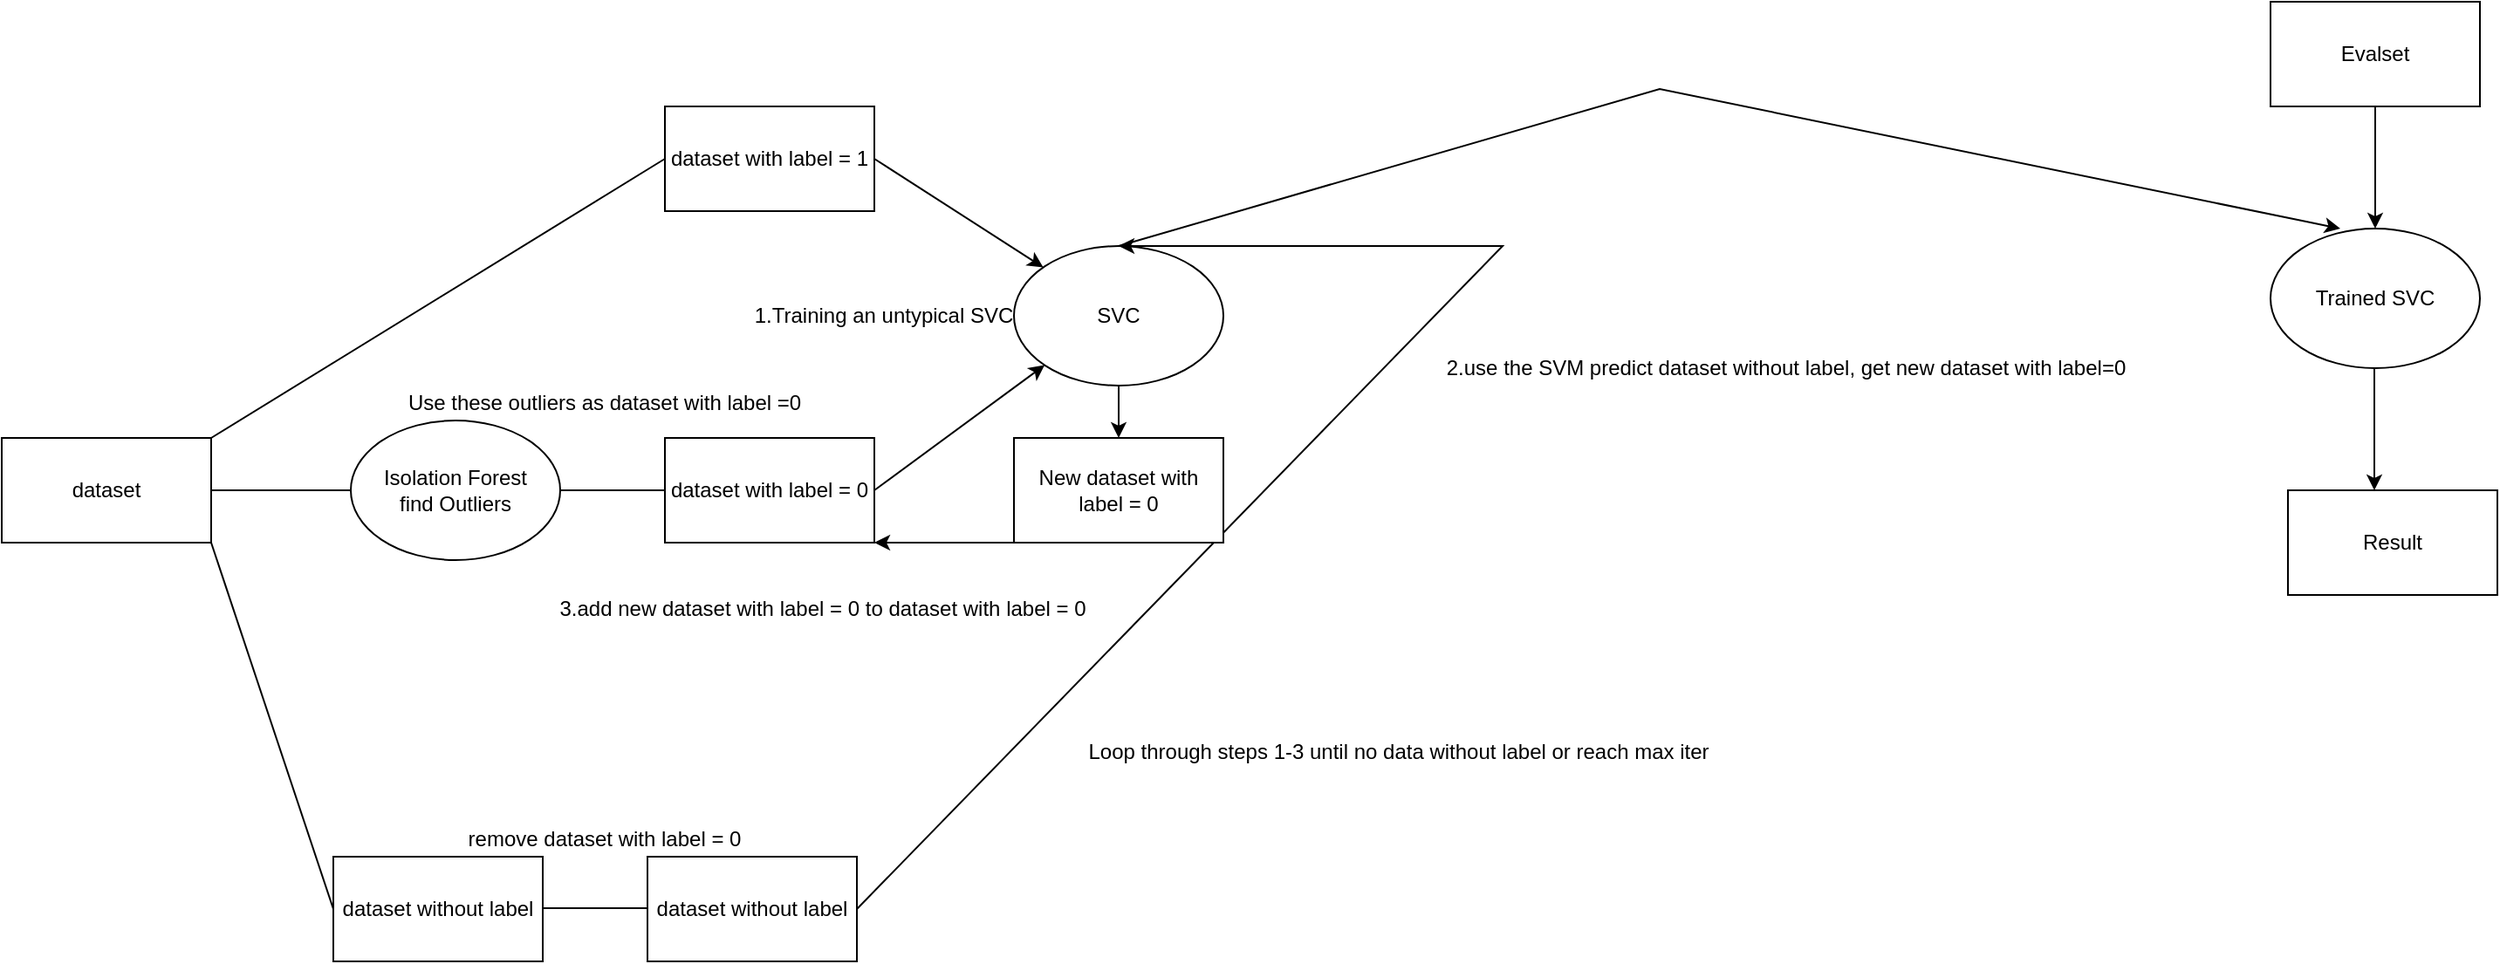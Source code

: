 <mxfile version="16.5.1" type="device"><diagram id="Hm0bR84pWaUEmmRSJpIR" name="第 1 页"><mxGraphModel dx="2076" dy="2489" grid="1" gridSize="10" guides="1" tooltips="1" connect="1" arrows="1" fold="1" page="1" pageScale="1" pageWidth="827" pageHeight="1169" math="0" shadow="0"><root><mxCell id="0"/><mxCell id="1" parent="0"/><mxCell id="ODg5dNVuLWD7gWmJTyiL-1" value="dataset" style="rounded=0;whiteSpace=wrap;html=1;" vertex="1" parent="1"><mxGeometry x="10" y="210" width="120" height="60" as="geometry"/></mxCell><mxCell id="ODg5dNVuLWD7gWmJTyiL-2" value="" style="endArrow=none;html=1;rounded=0;entryX=0;entryY=0.5;entryDx=0;entryDy=0;" edge="1" parent="1" target="ODg5dNVuLWD7gWmJTyiL-4"><mxGeometry width="50" height="50" relative="1" as="geometry"><mxPoint x="130" y="210" as="sourcePoint"/><mxPoint x="180" y="160" as="targetPoint"/></mxGeometry></mxCell><mxCell id="ODg5dNVuLWD7gWmJTyiL-3" value="" style="endArrow=none;html=1;rounded=0;exitX=1;exitY=1;exitDx=0;exitDy=0;entryX=0;entryY=0.5;entryDx=0;entryDy=0;" edge="1" parent="1" source="ODg5dNVuLWD7gWmJTyiL-1" target="ODg5dNVuLWD7gWmJTyiL-5"><mxGeometry width="50" height="50" relative="1" as="geometry"><mxPoint x="140" y="220" as="sourcePoint"/><mxPoint x="230" y="380" as="targetPoint"/></mxGeometry></mxCell><mxCell id="ODg5dNVuLWD7gWmJTyiL-4" value="dataset with label = 1" style="rounded=0;whiteSpace=wrap;html=1;" vertex="1" parent="1"><mxGeometry x="390" y="20" width="120" height="60" as="geometry"/></mxCell><mxCell id="ODg5dNVuLWD7gWmJTyiL-5" value="dataset without label" style="rounded=0;whiteSpace=wrap;html=1;" vertex="1" parent="1"><mxGeometry x="200" y="450" width="120" height="60" as="geometry"/></mxCell><mxCell id="ODg5dNVuLWD7gWmJTyiL-6" value="" style="endArrow=none;html=1;rounded=0;exitX=1;exitY=0.5;exitDx=0;exitDy=0;" edge="1" parent="1" source="ODg5dNVuLWD7gWmJTyiL-1" target="ODg5dNVuLWD7gWmJTyiL-7"><mxGeometry width="50" height="50" relative="1" as="geometry"><mxPoint x="390" y="360" as="sourcePoint"/><mxPoint x="240" y="240" as="targetPoint"/></mxGeometry></mxCell><mxCell id="ODg5dNVuLWD7gWmJTyiL-7" value="Isolation Forest find&amp;nbsp;Outliers" style="ellipse;whiteSpace=wrap;html=1;" vertex="1" parent="1"><mxGeometry x="210" y="200" width="120" height="80" as="geometry"/></mxCell><mxCell id="ODg5dNVuLWD7gWmJTyiL-8" value="dataset with label = 0" style="rounded=0;whiteSpace=wrap;html=1;" vertex="1" parent="1"><mxGeometry x="390" y="210" width="120" height="60" as="geometry"/></mxCell><mxCell id="ODg5dNVuLWD7gWmJTyiL-9" value="" style="endArrow=none;html=1;rounded=0;exitX=1;exitY=0.5;exitDx=0;exitDy=0;entryX=0;entryY=0.5;entryDx=0;entryDy=0;" edge="1" parent="1" source="ODg5dNVuLWD7gWmJTyiL-7" target="ODg5dNVuLWD7gWmJTyiL-8"><mxGeometry width="50" height="50" relative="1" as="geometry"><mxPoint x="140" y="250" as="sourcePoint"/><mxPoint x="220" y="250" as="targetPoint"/></mxGeometry></mxCell><mxCell id="ODg5dNVuLWD7gWmJTyiL-10" value="Use these outliers as dataset with label =0" style="text;html=1;align=center;verticalAlign=middle;resizable=0;points=[];autosize=1;strokeColor=none;fillColor=none;" vertex="1" parent="1"><mxGeometry x="235" y="180" width="240" height="20" as="geometry"/></mxCell><mxCell id="ODg5dNVuLWD7gWmJTyiL-11" value="" style="endArrow=none;html=1;rounded=0;exitX=1;exitY=0.5;exitDx=0;exitDy=0;entryX=0;entryY=0.5;entryDx=0;entryDy=0;" edge="1" parent="1"><mxGeometry width="50" height="50" relative="1" as="geometry"><mxPoint x="320" y="479.5" as="sourcePoint"/><mxPoint x="380" y="479.5" as="targetPoint"/></mxGeometry></mxCell><mxCell id="ODg5dNVuLWD7gWmJTyiL-12" value="dataset without label" style="rounded=0;whiteSpace=wrap;html=1;" vertex="1" parent="1"><mxGeometry x="380" y="450" width="120" height="60" as="geometry"/></mxCell><mxCell id="ODg5dNVuLWD7gWmJTyiL-13" value="remove&amp;nbsp;&lt;span&gt;dataset with label = 0&lt;/span&gt;" style="text;html=1;align=center;verticalAlign=middle;resizable=0;points=[];autosize=1;strokeColor=none;fillColor=none;" vertex="1" parent="1"><mxGeometry x="270" y="430" width="170" height="20" as="geometry"/></mxCell><mxCell id="ODg5dNVuLWD7gWmJTyiL-16" value="SVC" style="ellipse;whiteSpace=wrap;html=1;" vertex="1" parent="1"><mxGeometry x="590" y="100" width="120" height="80" as="geometry"/></mxCell><mxCell id="ODg5dNVuLWD7gWmJTyiL-17" value="" style="endArrow=classic;html=1;rounded=0;exitX=1;exitY=0.5;exitDx=0;exitDy=0;entryX=0;entryY=1;entryDx=0;entryDy=0;" edge="1" parent="1" source="ODg5dNVuLWD7gWmJTyiL-8" target="ODg5dNVuLWD7gWmJTyiL-16"><mxGeometry width="50" height="50" relative="1" as="geometry"><mxPoint x="390" y="360" as="sourcePoint"/><mxPoint x="440" y="310" as="targetPoint"/></mxGeometry></mxCell><mxCell id="ODg5dNVuLWD7gWmJTyiL-18" value="" style="endArrow=classic;html=1;rounded=0;exitX=1;exitY=0.5;exitDx=0;exitDy=0;" edge="1" parent="1" source="ODg5dNVuLWD7gWmJTyiL-4" target="ODg5dNVuLWD7gWmJTyiL-16"><mxGeometry width="50" height="50" relative="1" as="geometry"><mxPoint x="520" y="250" as="sourcePoint"/><mxPoint x="617.574" y="178.284" as="targetPoint"/></mxGeometry></mxCell><mxCell id="ODg5dNVuLWD7gWmJTyiL-19" value="&lt;span&gt;1.Training an untypical SVC&lt;/span&gt;" style="text;html=1;align=center;verticalAlign=middle;resizable=0;points=[];autosize=1;strokeColor=none;fillColor=none;" vertex="1" parent="1"><mxGeometry x="435" y="130" width="160" height="20" as="geometry"/></mxCell><mxCell id="ODg5dNVuLWD7gWmJTyiL-22" value="2.use the SVM predict&amp;nbsp;&lt;span&gt;dataset without label, get new dataset with label=0&lt;/span&gt;" style="text;html=1;align=center;verticalAlign=middle;resizable=0;points=[];autosize=1;strokeColor=none;fillColor=none;" vertex="1" parent="1"><mxGeometry x="827" y="160" width="410" height="20" as="geometry"/></mxCell><mxCell id="ODg5dNVuLWD7gWmJTyiL-23" value="" style="endArrow=classic;html=1;rounded=0;exitX=1;exitY=0.5;exitDx=0;exitDy=0;entryX=0.5;entryY=0;entryDx=0;entryDy=0;" edge="1" parent="1" source="ODg5dNVuLWD7gWmJTyiL-12" target="ODg5dNVuLWD7gWmJTyiL-16"><mxGeometry width="50" height="50" relative="1" as="geometry"><mxPoint x="400" y="380" as="sourcePoint"/><mxPoint x="450" y="330" as="targetPoint"/><Array as="points"><mxPoint x="870" y="100"/></Array></mxGeometry></mxCell><mxCell id="ODg5dNVuLWD7gWmJTyiL-24" value="" style="endArrow=classic;html=1;rounded=0;exitX=0.5;exitY=1;exitDx=0;exitDy=0;entryX=0.5;entryY=0;entryDx=0;entryDy=0;" edge="1" parent="1" source="ODg5dNVuLWD7gWmJTyiL-16" target="ODg5dNVuLWD7gWmJTyiL-25"><mxGeometry width="50" height="50" relative="1" as="geometry"><mxPoint x="520" y="250" as="sourcePoint"/><mxPoint x="650" y="220" as="targetPoint"/></mxGeometry></mxCell><mxCell id="ODg5dNVuLWD7gWmJTyiL-25" value="New dataset with label = 0" style="rounded=0;whiteSpace=wrap;html=1;" vertex="1" parent="1"><mxGeometry x="590" y="210" width="120" height="60" as="geometry"/></mxCell><mxCell id="ODg5dNVuLWD7gWmJTyiL-28" value="3.add new dataset with label = 0 to dataset with label = 0&lt;br&gt;&amp;nbsp;" style="text;html=1;align=center;verticalAlign=middle;resizable=0;points=[];autosize=1;strokeColor=none;fillColor=none;" vertex="1" parent="1"><mxGeometry x="320" y="300" width="320" height="30" as="geometry"/></mxCell><mxCell id="ODg5dNVuLWD7gWmJTyiL-30" value="" style="endArrow=classic;html=1;rounded=0;entryX=1;entryY=1;entryDx=0;entryDy=0;exitX=0;exitY=1;exitDx=0;exitDy=0;" edge="1" parent="1" source="ODg5dNVuLWD7gWmJTyiL-25" target="ODg5dNVuLWD7gWmJTyiL-8"><mxGeometry width="50" height="50" relative="1" as="geometry"><mxPoint x="710" y="360" as="sourcePoint"/><mxPoint x="760" y="310" as="targetPoint"/></mxGeometry></mxCell><mxCell id="ODg5dNVuLWD7gWmJTyiL-31" value="Loop through steps 1-3 until no data without label or reach max iter" style="text;html=1;align=center;verticalAlign=middle;resizable=0;points=[];autosize=1;strokeColor=none;fillColor=none;" vertex="1" parent="1"><mxGeometry x="625" y="380" width="370" height="20" as="geometry"/></mxCell><mxCell id="ODg5dNVuLWD7gWmJTyiL-32" value="" style="endArrow=classic;html=1;rounded=0;exitX=0.5;exitY=0;exitDx=0;exitDy=0;" edge="1" parent="1" source="ODg5dNVuLWD7gWmJTyiL-16"><mxGeometry width="50" height="50" relative="1" as="geometry"><mxPoint x="590" y="380" as="sourcePoint"/><mxPoint x="1350" y="90" as="targetPoint"/><Array as="points"><mxPoint x="960" y="10"/></Array></mxGeometry></mxCell><mxCell id="ODg5dNVuLWD7gWmJTyiL-35" value="Trained SVC" style="ellipse;whiteSpace=wrap;html=1;" vertex="1" parent="1"><mxGeometry x="1310" y="90" width="120" height="80" as="geometry"/></mxCell><mxCell id="ODg5dNVuLWD7gWmJTyiL-36" value="Evalset" style="rounded=0;whiteSpace=wrap;html=1;" vertex="1" parent="1"><mxGeometry x="1310" y="-40" width="120" height="60" as="geometry"/></mxCell><mxCell id="ODg5dNVuLWD7gWmJTyiL-37" value="" style="endArrow=classic;html=1;rounded=0;exitX=0.5;exitY=1;exitDx=0;exitDy=0;entryX=0.5;entryY=0;entryDx=0;entryDy=0;" edge="1" parent="1" source="ODg5dNVuLWD7gWmJTyiL-36" target="ODg5dNVuLWD7gWmJTyiL-35"><mxGeometry width="50" height="50" relative="1" as="geometry"><mxPoint x="1590" y="310" as="sourcePoint"/><mxPoint x="1640" y="260" as="targetPoint"/></mxGeometry></mxCell><mxCell id="ODg5dNVuLWD7gWmJTyiL-38" value="" style="endArrow=classic;html=1;rounded=0;exitX=0.5;exitY=1;exitDx=0;exitDy=0;entryX=0.5;entryY=0;entryDx=0;entryDy=0;" edge="1" parent="1"><mxGeometry width="50" height="50" relative="1" as="geometry"><mxPoint x="1369.5" y="170" as="sourcePoint"/><mxPoint x="1369.5" y="240" as="targetPoint"/></mxGeometry></mxCell><mxCell id="ODg5dNVuLWD7gWmJTyiL-39" value="Result" style="rounded=0;whiteSpace=wrap;html=1;" vertex="1" parent="1"><mxGeometry x="1320" y="240" width="120" height="60" as="geometry"/></mxCell></root></mxGraphModel></diagram></mxfile>